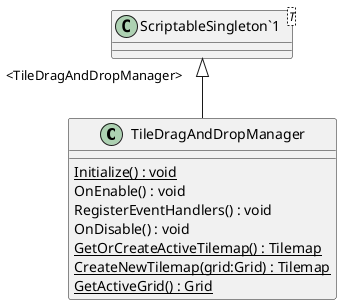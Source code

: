 @startuml
class TileDragAndDropManager {
    {static} Initialize() : void
    OnEnable() : void
    RegisterEventHandlers() : void
    OnDisable() : void
    {static} GetOrCreateActiveTilemap() : Tilemap
    {static} CreateNewTilemap(grid:Grid) : Tilemap
    {static} GetActiveGrid() : Grid
}
class "ScriptableSingleton`1"<T> {
}
"ScriptableSingleton`1" "<TileDragAndDropManager>" <|-- TileDragAndDropManager
@enduml
